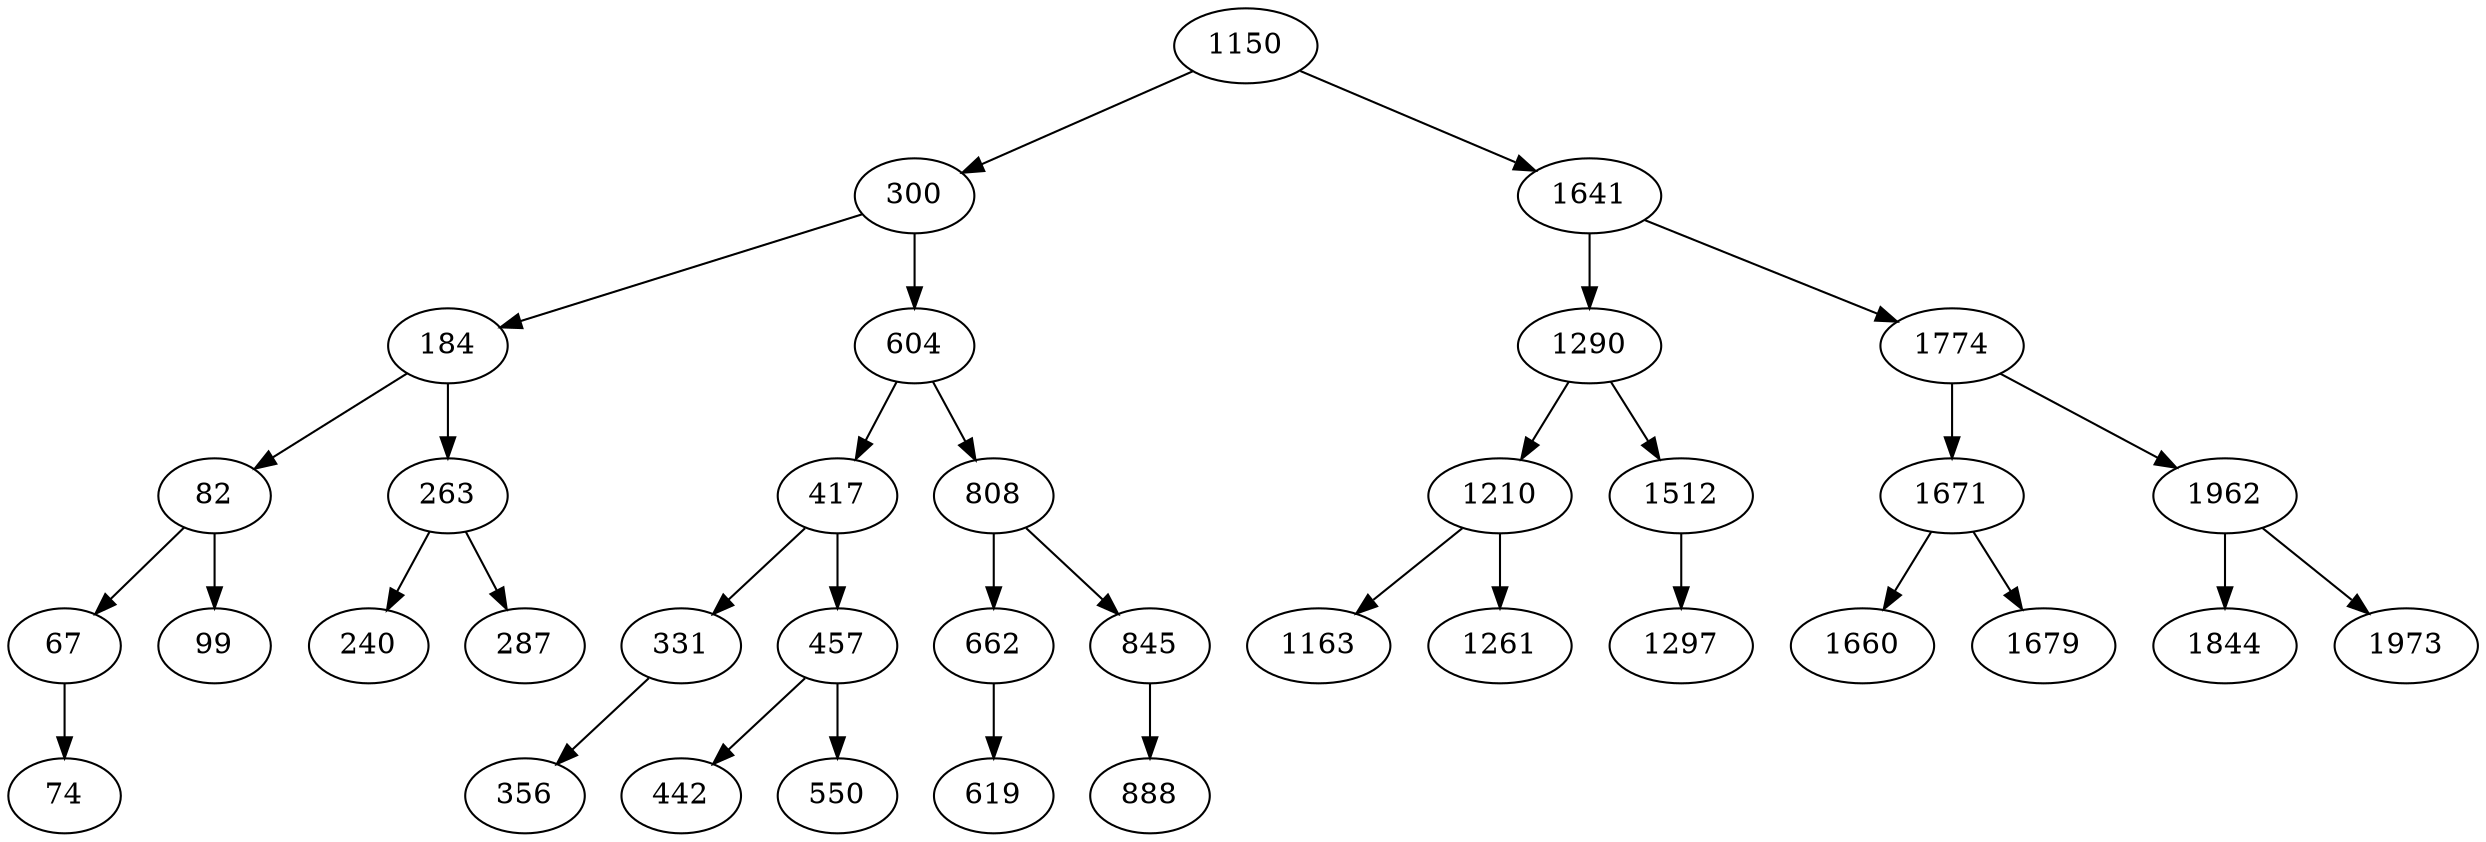digraph AVLBaum
{
1150 -> 300;
1150 -> 1641;
300 -> 184;
300 -> 604;
184 -> 82;
184 -> 263;
82 -> 67;
82 -> 99;
67 -> 74;
263 -> 240;
263 -> 287;
604 -> 417;
604 -> 808;
417 -> 331;
417 -> 457;
331 -> 356;
457 -> 442;
457 -> 550;
808 -> 662;
808 -> 845;
662 -> 619;
845 -> 888;
1641 -> 1290;
1641 -> 1774;
1290 -> 1210;
1290 -> 1512;
1210 -> 1163;
1210 -> 1261;
1512 -> 1297;
1774 -> 1671;
1774 -> 1962;
1671 -> 1660;
1671 -> 1679;
1962 -> 1844;
1962 -> 1973;
}
